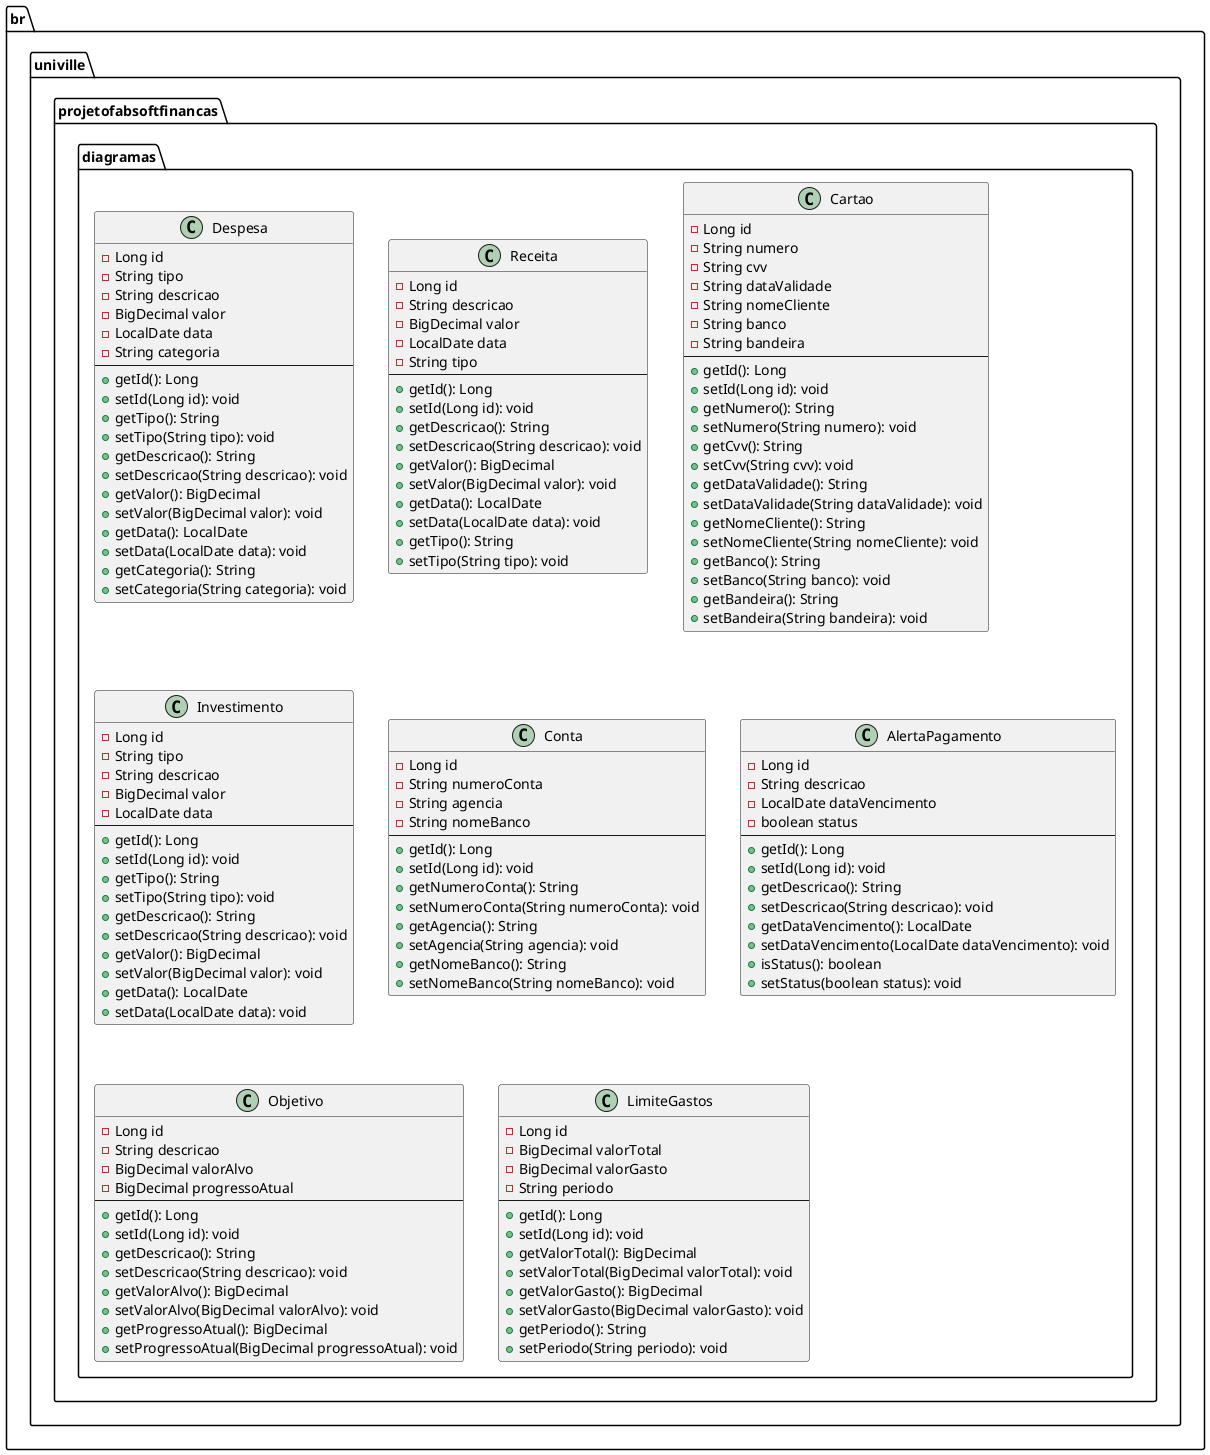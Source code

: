@startuml
package br.univille.projetofabsoftfinancas.diagramas {
    class Despesa {
        - Long id
        - String tipo
        - String descricao
        - BigDecimal valor
        - LocalDate data
        - String categoria
        --
        + getId(): Long
        + setId(Long id): void
        + getTipo(): String
        + setTipo(String tipo): void
        + getDescricao(): String
        + setDescricao(String descricao): void
        + getValor(): BigDecimal
        + setValor(BigDecimal valor): void
        + getData(): LocalDate
        + setData(LocalDate data): void
        + getCategoria(): String
        + setCategoria(String categoria): void
    }

    class Receita {
        - Long id
        - String descricao
        - BigDecimal valor
        - LocalDate data
        - String tipo
        --
        + getId(): Long
        + setId(Long id): void
        + getDescricao(): String
        + setDescricao(String descricao): void
        + getValor(): BigDecimal
        + setValor(BigDecimal valor): void
        + getData(): LocalDate
        + setData(LocalDate data): void
        + getTipo(): String
        + setTipo(String tipo): void
    }

    class Cartao {
        - Long id
        - String numero
        - String cvv
        - String dataValidade
        - String nomeCliente
        - String banco
        - String bandeira
        --
        + getId(): Long
        + setId(Long id): void
        + getNumero(): String
        + setNumero(String numero): void
        + getCvv(): String
        + setCvv(String cvv): void
        + getDataValidade(): String
        + setDataValidade(String dataValidade): void
        + getNomeCliente(): String
        + setNomeCliente(String nomeCliente): void
        + getBanco(): String
        + setBanco(String banco): void
        + getBandeira(): String
        + setBandeira(String bandeira): void
    }

    class Investimento {
        - Long id
        - String tipo
        - String descricao
        - BigDecimal valor
        - LocalDate data
        --
        + getId(): Long
        + setId(Long id): void
        + getTipo(): String
        + setTipo(String tipo): void
        + getDescricao(): String
        + setDescricao(String descricao): void
        + getValor(): BigDecimal
        + setValor(BigDecimal valor): void
        + getData(): LocalDate
        + setData(LocalDate data): void
    }

    class Conta {
        - Long id
        - String numeroConta
        - String agencia
        - String nomeBanco
        --
        + getId(): Long
        + setId(Long id): void
        + getNumeroConta(): String
        + setNumeroConta(String numeroConta): void
        + getAgencia(): String
        + setAgencia(String agencia): void
        + getNomeBanco(): String
        + setNomeBanco(String nomeBanco): void
    }

    class AlertaPagamento {
        - Long id
        - String descricao
        - LocalDate dataVencimento
        - boolean status
        --
        + getId(): Long
        + setId(Long id): void
        + getDescricao(): String
        + setDescricao(String descricao): void
        + getDataVencimento(): LocalDate
        + setDataVencimento(LocalDate dataVencimento): void
        + isStatus(): boolean
        + setStatus(boolean status): void
    }

    class Objetivo {
        - Long id
        - String descricao
        - BigDecimal valorAlvo
        - BigDecimal progressoAtual
        --
        + getId(): Long
        + setId(Long id): void
        + getDescricao(): String
        + setDescricao(String descricao): void
        + getValorAlvo(): BigDecimal
        + setValorAlvo(BigDecimal valorAlvo): void
        + getProgressoAtual(): BigDecimal
        + setProgressoAtual(BigDecimal progressoAtual): void
    }

    class LimiteGastos {
        - Long id
        - BigDecimal valorTotal
        - BigDecimal valorGasto
        - String periodo
        --
        + getId(): Long
        + setId(Long id): void
        + getValorTotal(): BigDecimal
        + setValorTotal(BigDecimal valorTotal): void
        + getValorGasto(): BigDecimal
        + setValorGasto(BigDecimal valorGasto): void
        + getPeriodo(): String
        + setPeriodo(String periodo): void
    }
}
@enduml